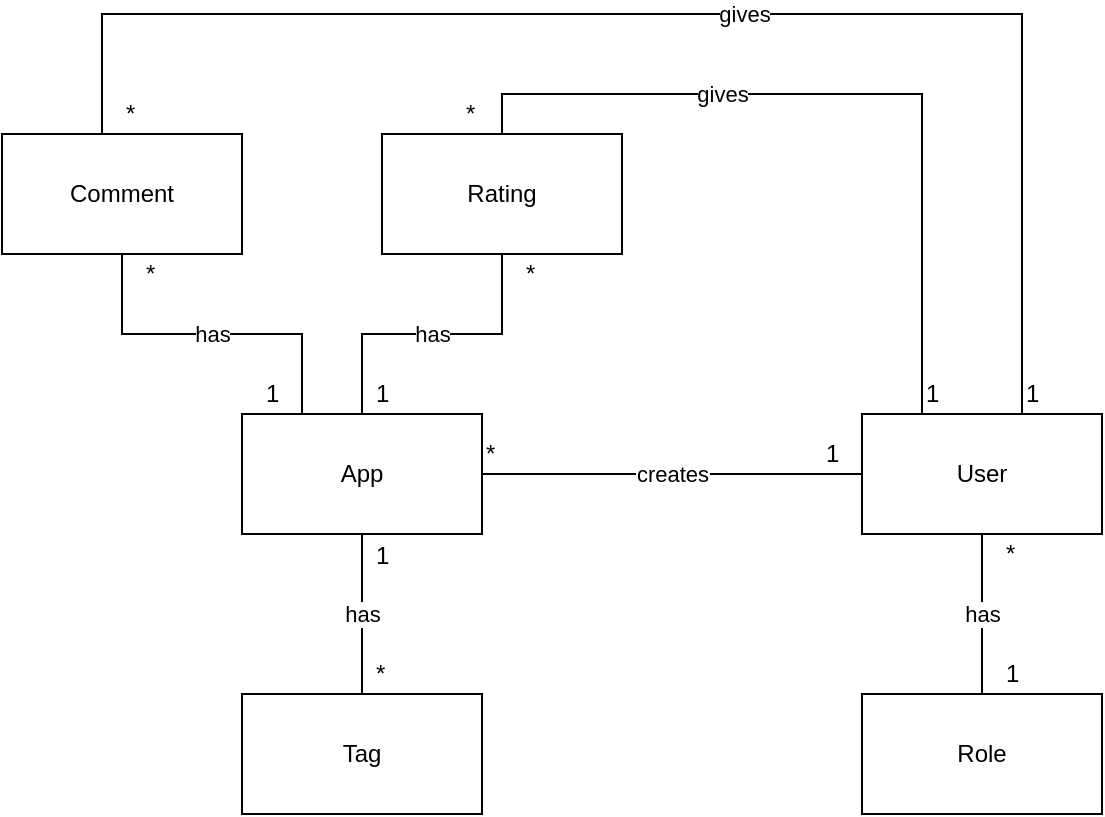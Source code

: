<mxfile version="10.6.5" type="device"><diagram id="K5Efv7NLqQKkPRKCY86Z" name="Page-1"><mxGraphModel dx="1074" dy="694" grid="1" gridSize="10" guides="1" tooltips="1" connect="1" arrows="1" fold="1" page="1" pageScale="1" pageWidth="850" pageHeight="1100" math="0" shadow="0"><root><mxCell id="0"/><mxCell id="1" parent="0"/><mxCell id="TR6VjjM_afKmiF7X27Gy-3" value="has" style="edgeStyle=orthogonalEdgeStyle;rounded=0;orthogonalLoop=1;jettySize=auto;html=1;endArrow=none;endFill=0;" edge="1" parent="1" source="TR6VjjM_afKmiF7X27Gy-1" target="TR6VjjM_afKmiF7X27Gy-2"><mxGeometry relative="1" as="geometry"><Array as="points"><mxPoint x="260" y="260"/><mxPoint x="350" y="260"/></Array></mxGeometry></mxCell><mxCell id="TR6VjjM_afKmiF7X27Gy-1" value="Comment" style="rounded=0;whiteSpace=wrap;html=1;" vertex="1" parent="1"><mxGeometry x="200" y="160" width="120" height="60" as="geometry"/></mxCell><mxCell id="TR6VjjM_afKmiF7X27Gy-5" value="creates" style="edgeStyle=orthogonalEdgeStyle;rounded=0;orthogonalLoop=1;jettySize=auto;html=1;exitX=1;exitY=0.25;exitDx=0;exitDy=0;entryX=0;entryY=0.25;entryDx=0;entryDy=0;endArrow=none;endFill=0;" edge="1" parent="1" source="TR6VjjM_afKmiF7X27Gy-2" target="TR6VjjM_afKmiF7X27Gy-4"><mxGeometry relative="1" as="geometry"><Array as="points"><mxPoint x="440" y="330"/><mxPoint x="630" y="330"/></Array></mxGeometry></mxCell><mxCell id="TR6VjjM_afKmiF7X27Gy-11" value="has" style="edgeStyle=orthogonalEdgeStyle;rounded=0;orthogonalLoop=1;jettySize=auto;html=1;endArrow=none;endFill=0;" edge="1" parent="1" source="TR6VjjM_afKmiF7X27Gy-2" target="TR6VjjM_afKmiF7X27Gy-10"><mxGeometry relative="1" as="geometry"/></mxCell><mxCell id="TR6VjjM_afKmiF7X27Gy-18" value="has" style="edgeStyle=orthogonalEdgeStyle;rounded=0;orthogonalLoop=1;jettySize=auto;html=1;endArrow=none;endFill=0;" edge="1" parent="1" source="TR6VjjM_afKmiF7X27Gy-2" target="TR6VjjM_afKmiF7X27Gy-17"><mxGeometry relative="1" as="geometry"/></mxCell><mxCell id="TR6VjjM_afKmiF7X27Gy-2" value="App" style="rounded=0;whiteSpace=wrap;html=1;" vertex="1" parent="1"><mxGeometry x="320" y="300" width="120" height="60" as="geometry"/></mxCell><mxCell id="TR6VjjM_afKmiF7X27Gy-17" value="Rating" style="rounded=0;whiteSpace=wrap;html=1;" vertex="1" parent="1"><mxGeometry x="390" y="160" width="120" height="60" as="geometry"/></mxCell><mxCell id="TR6VjjM_afKmiF7X27Gy-10" value="Tag" style="rounded=0;whiteSpace=wrap;html=1;" vertex="1" parent="1"><mxGeometry x="320" y="440" width="120" height="60" as="geometry"/></mxCell><mxCell id="TR6VjjM_afKmiF7X27Gy-8" value="has" style="edgeStyle=orthogonalEdgeStyle;rounded=0;orthogonalLoop=1;jettySize=auto;html=1;endArrow=none;endFill=0;" edge="1" parent="1" source="TR6VjjM_afKmiF7X27Gy-4" target="TR6VjjM_afKmiF7X27Gy-7"><mxGeometry relative="1" as="geometry"/></mxCell><mxCell id="TR6VjjM_afKmiF7X27Gy-16" value="gives" style="edgeStyle=orthogonalEdgeStyle;rounded=0;orthogonalLoop=1;jettySize=auto;html=1;entryX=0.5;entryY=0;entryDx=0;entryDy=0;endArrow=none;endFill=0;" edge="1" parent="1" source="TR6VjjM_afKmiF7X27Gy-4" target="TR6VjjM_afKmiF7X27Gy-1"><mxGeometry x="-0.07" relative="1" as="geometry"><Array as="points"><mxPoint x="710" y="100"/><mxPoint x="250" y="100"/><mxPoint x="250" y="160"/></Array><mxPoint as="offset"/></mxGeometry></mxCell><mxCell id="TR6VjjM_afKmiF7X27Gy-21" value="gives" style="edgeStyle=orthogonalEdgeStyle;rounded=0;orthogonalLoop=1;jettySize=auto;html=1;exitX=0.25;exitY=0;exitDx=0;exitDy=0;entryX=0.5;entryY=0;entryDx=0;entryDy=0;endArrow=none;endFill=0;" edge="1" parent="1" source="TR6VjjM_afKmiF7X27Gy-4" target="TR6VjjM_afKmiF7X27Gy-17"><mxGeometry x="0.333" relative="1" as="geometry"><mxPoint as="offset"/></mxGeometry></mxCell><mxCell id="TR6VjjM_afKmiF7X27Gy-4" value="User" style="rounded=0;whiteSpace=wrap;html=1;" vertex="1" parent="1"><mxGeometry x="630" y="300" width="120" height="60" as="geometry"/></mxCell><mxCell id="TR6VjjM_afKmiF7X27Gy-7" value="Role" style="rounded=0;whiteSpace=wrap;html=1;" vertex="1" parent="1"><mxGeometry x="630" y="440" width="120" height="60" as="geometry"/></mxCell><mxCell id="TR6VjjM_afKmiF7X27Gy-12" value="*" style="text;html=1;resizable=0;points=[];autosize=1;align=left;verticalAlign=top;spacingTop=-4;" vertex="1" parent="1"><mxGeometry x="270" y="220" width="20" height="20" as="geometry"/></mxCell><mxCell id="TR6VjjM_afKmiF7X27Gy-13" value="1" style="text;html=1;resizable=0;points=[];autosize=1;align=left;verticalAlign=top;spacingTop=-4;" vertex="1" parent="1"><mxGeometry x="330" y="280" width="20" height="20" as="geometry"/></mxCell><mxCell id="TR6VjjM_afKmiF7X27Gy-14" value="1" style="text;html=1;resizable=0;points=[];autosize=1;align=left;verticalAlign=top;spacingTop=-4;" vertex="1" parent="1"><mxGeometry x="385" y="361" width="20" height="20" as="geometry"/></mxCell><mxCell id="TR6VjjM_afKmiF7X27Gy-15" value="*" style="text;html=1;resizable=0;points=[];autosize=1;align=left;verticalAlign=top;spacingTop=-4;" vertex="1" parent="1"><mxGeometry x="385" y="420" width="20" height="20" as="geometry"/></mxCell><mxCell id="TR6VjjM_afKmiF7X27Gy-19" value="1" style="text;html=1;resizable=0;points=[];autosize=1;align=left;verticalAlign=top;spacingTop=-4;" vertex="1" parent="1"><mxGeometry x="385" y="280" width="20" height="20" as="geometry"/></mxCell><mxCell id="TR6VjjM_afKmiF7X27Gy-20" value="*" style="text;html=1;resizable=0;points=[];autosize=1;align=left;verticalAlign=top;spacingTop=-4;" vertex="1" parent="1"><mxGeometry x="460" y="220" width="20" height="20" as="geometry"/></mxCell><mxCell id="TR6VjjM_afKmiF7X27Gy-22" value="1" style="text;html=1;resizable=0;points=[];autosize=1;align=left;verticalAlign=top;spacingTop=-4;" vertex="1" parent="1"><mxGeometry x="710" y="280" width="20" height="20" as="geometry"/></mxCell><mxCell id="TR6VjjM_afKmiF7X27Gy-23" value="*" style="text;html=1;resizable=0;points=[];autosize=1;align=left;verticalAlign=top;spacingTop=-4;" vertex="1" parent="1"><mxGeometry x="260" y="140" width="20" height="20" as="geometry"/></mxCell><mxCell id="TR6VjjM_afKmiF7X27Gy-24" value="1" style="text;html=1;resizable=0;points=[];autosize=1;align=left;verticalAlign=top;spacingTop=-4;" vertex="1" parent="1"><mxGeometry x="660" y="280" width="20" height="20" as="geometry"/></mxCell><mxCell id="TR6VjjM_afKmiF7X27Gy-25" value="*" style="text;html=1;resizable=0;points=[];autosize=1;align=left;verticalAlign=top;spacingTop=-4;" vertex="1" parent="1"><mxGeometry x="430" y="140" width="20" height="20" as="geometry"/></mxCell><mxCell id="TR6VjjM_afKmiF7X27Gy-26" value="1" style="text;html=1;resizable=0;points=[];autosize=1;align=left;verticalAlign=top;spacingTop=-4;" vertex="1" parent="1"><mxGeometry x="610" y="310" width="20" height="20" as="geometry"/></mxCell><mxCell id="TR6VjjM_afKmiF7X27Gy-27" value="*" style="text;html=1;resizable=0;points=[];autosize=1;align=left;verticalAlign=top;spacingTop=-4;" vertex="1" parent="1"><mxGeometry x="440" y="310" width="20" height="20" as="geometry"/></mxCell><mxCell id="TR6VjjM_afKmiF7X27Gy-28" value="1" style="text;html=1;resizable=0;points=[];autosize=1;align=left;verticalAlign=top;spacingTop=-4;" vertex="1" parent="1"><mxGeometry x="700" y="420" width="20" height="20" as="geometry"/></mxCell><mxCell id="TR6VjjM_afKmiF7X27Gy-29" value="*" style="text;html=1;resizable=0;points=[];autosize=1;align=left;verticalAlign=top;spacingTop=-4;" vertex="1" parent="1"><mxGeometry x="700" y="360" width="20" height="20" as="geometry"/></mxCell></root></mxGraphModel></diagram></mxfile>